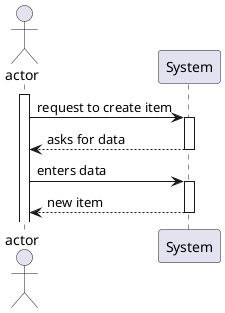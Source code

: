 @startuml


actor actor
participant "System" as system

activate actor
actor -> system: request to create item

activate system
system --> actor: asks for data
deactivate

actor -> system:enters data

activate system
system --> actor:new item
deactivate


@enduml
